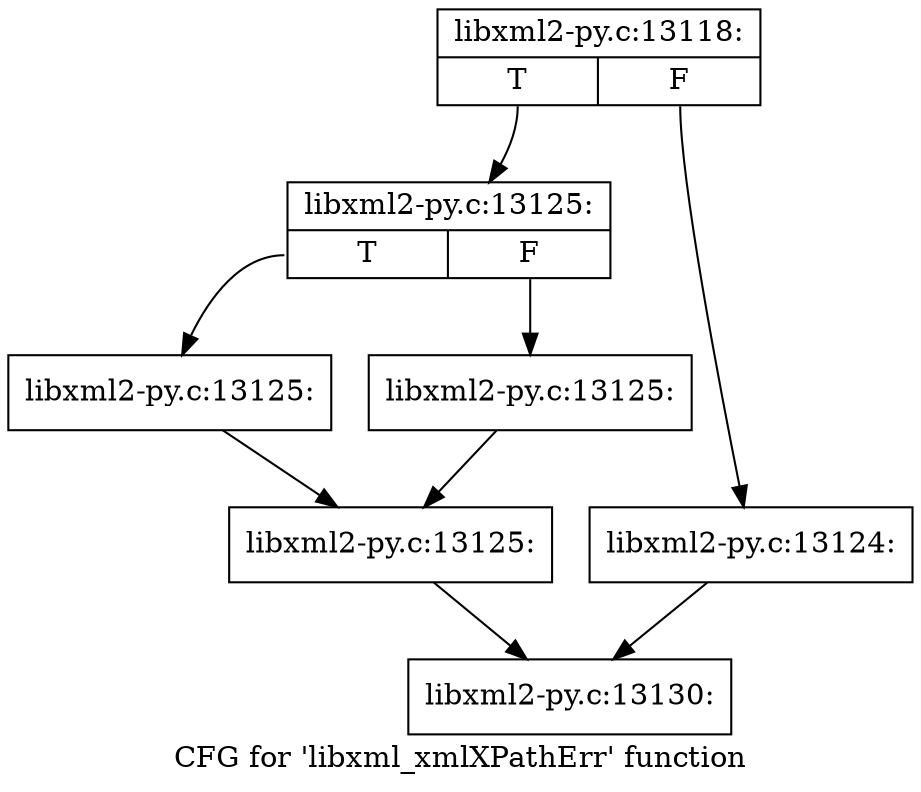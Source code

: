 digraph "CFG for 'libxml_xmlXPathErr' function" {
	label="CFG for 'libxml_xmlXPathErr' function";

	Node0x47e7790 [shape=record,label="{libxml2-py.c:13118:|{<s0>T|<s1>F}}"];
	Node0x47e7790:s0 -> Node0x47e90e0;
	Node0x47e7790:s1 -> Node0x47e9090;
	Node0x47e9090 [shape=record,label="{libxml2-py.c:13124:}"];
	Node0x47e9090 -> Node0x47e5ce0;
	Node0x47e90e0 [shape=record,label="{libxml2-py.c:13125:|{<s0>T|<s1>F}}"];
	Node0x47e90e0:s0 -> Node0x47e9970;
	Node0x47e90e0:s1 -> Node0x47e99c0;
	Node0x47e9970 [shape=record,label="{libxml2-py.c:13125:}"];
	Node0x47e9970 -> Node0x47e9a10;
	Node0x47e99c0 [shape=record,label="{libxml2-py.c:13125:}"];
	Node0x47e99c0 -> Node0x47e9a10;
	Node0x47e9a10 [shape=record,label="{libxml2-py.c:13125:}"];
	Node0x47e9a10 -> Node0x47e5ce0;
	Node0x47e5ce0 [shape=record,label="{libxml2-py.c:13130:}"];
}
